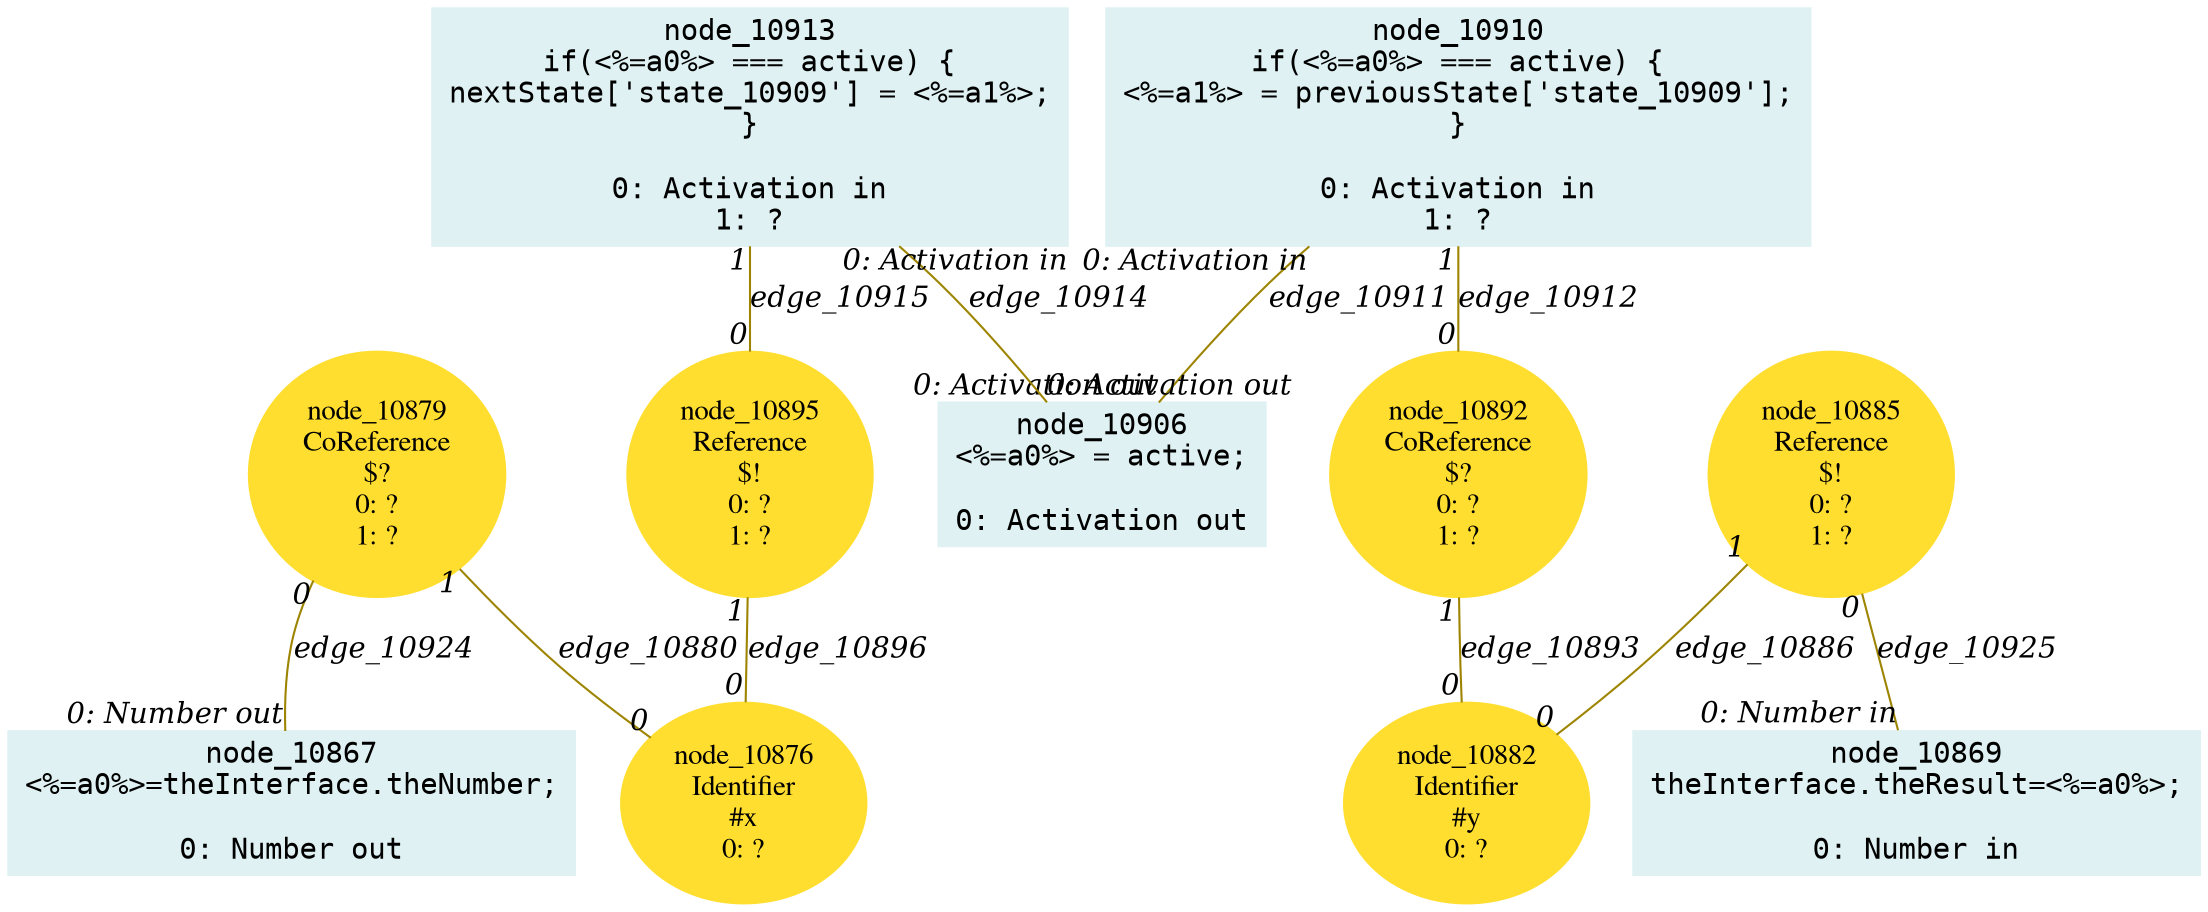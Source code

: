 digraph g{node_10867 [shape="box", style="filled", color="#dff1f2", fontname="Courier", label="node_10867
<%=a0%>=theInterface.theNumber;

0: Number out" ]
node_10869 [shape="box", style="filled", color="#dff1f2", fontname="Courier", label="node_10869
theInterface.theResult=<%=a0%>;

0: Number in" ]
node_10876 [shape="ellipse", style="filled", color="#ffde2f", fontname="Times", label="node_10876
Identifier
#x
0: ?" ]
node_10879 [shape="ellipse", style="filled", color="#ffde2f", fontname="Times", label="node_10879
CoReference
$?
0: ?
1: ?" ]
node_10882 [shape="ellipse", style="filled", color="#ffde2f", fontname="Times", label="node_10882
Identifier
#y
0: ?" ]
node_10885 [shape="ellipse", style="filled", color="#ffde2f", fontname="Times", label="node_10885
Reference
$!
0: ?
1: ?" ]
node_10892 [shape="ellipse", style="filled", color="#ffde2f", fontname="Times", label="node_10892
CoReference
$?
0: ?
1: ?" ]
node_10895 [shape="ellipse", style="filled", color="#ffde2f", fontname="Times", label="node_10895
Reference
$!
0: ?
1: ?" ]
node_10906 [shape="box", style="filled", color="#dff1f2", fontname="Courier", label="node_10906
<%=a0%> = active;

0: Activation out" ]
node_10910 [shape="box", style="filled", color="#dff1f2", fontname="Courier", label="node_10910
if(<%=a0%> === active) {
<%=a1%> = previousState['state_10909'];
}

0: Activation in
1: ?" ]
node_10913 [shape="box", style="filled", color="#dff1f2", fontname="Courier", label="node_10913
if(<%=a0%> === active) {
nextState['state_10909'] = <%=a1%>;
}

0: Activation in
1: ?" ]
node_10879 -> node_10876 [dir=none, arrowHead=none, fontname="Times-Italic", arrowsize=1, color="#9d8400", label="edge_10880",  headlabel="0", taillabel="1" ]
node_10885 -> node_10882 [dir=none, arrowHead=none, fontname="Times-Italic", arrowsize=1, color="#9d8400", label="edge_10886",  headlabel="0", taillabel="1" ]
node_10892 -> node_10882 [dir=none, arrowHead=none, fontname="Times-Italic", arrowsize=1, color="#9d8400", label="edge_10893",  headlabel="0", taillabel="1" ]
node_10895 -> node_10876 [dir=none, arrowHead=none, fontname="Times-Italic", arrowsize=1, color="#9d8400", label="edge_10896",  headlabel="0", taillabel="1" ]
node_10910 -> node_10906 [dir=none, arrowHead=none, fontname="Times-Italic", arrowsize=1, color="#9d8400", label="edge_10911",  headlabel="0: Activation out", taillabel="0: Activation in" ]
node_10910 -> node_10892 [dir=none, arrowHead=none, fontname="Times-Italic", arrowsize=1, color="#9d8400", label="edge_10912",  headlabel="0", taillabel="1" ]
node_10913 -> node_10906 [dir=none, arrowHead=none, fontname="Times-Italic", arrowsize=1, color="#9d8400", label="edge_10914",  headlabel="0: Activation out", taillabel="0: Activation in" ]
node_10913 -> node_10895 [dir=none, arrowHead=none, fontname="Times-Italic", arrowsize=1, color="#9d8400", label="edge_10915",  headlabel="0", taillabel="1" ]
node_10879 -> node_10867 [dir=none, arrowHead=none, fontname="Times-Italic", arrowsize=1, color="#9d8400", label="edge_10924",  headlabel="0: Number out", taillabel="0" ]
node_10885 -> node_10869 [dir=none, arrowHead=none, fontname="Times-Italic", arrowsize=1, color="#9d8400", label="edge_10925",  headlabel="0: Number in", taillabel="0" ]
}